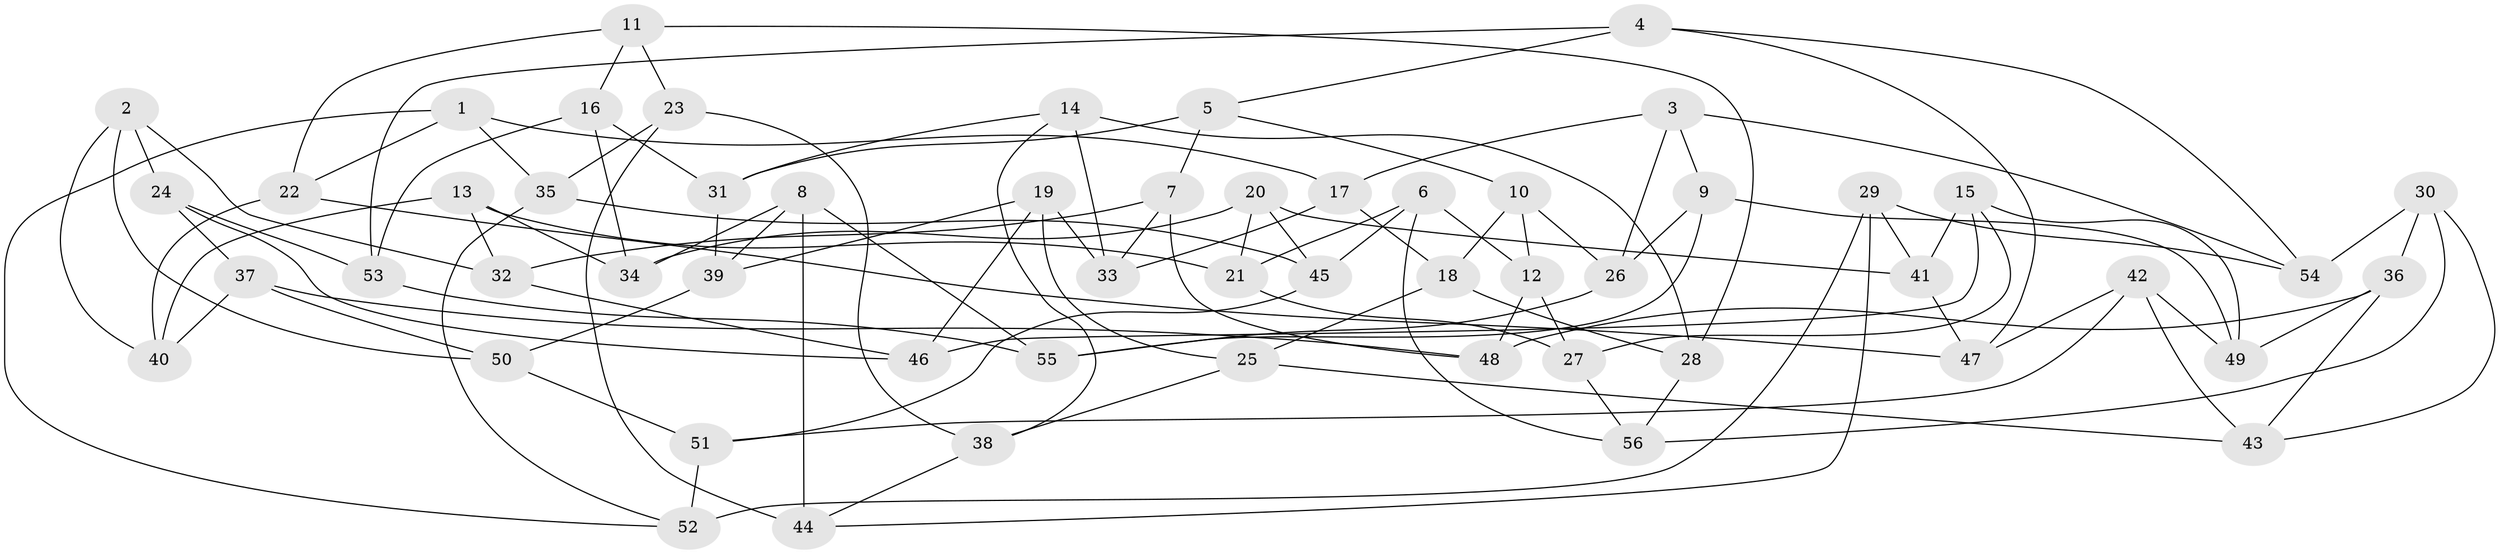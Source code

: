 // Generated by graph-tools (version 1.1) at 2025/38/03/09/25 02:38:02]
// undirected, 56 vertices, 112 edges
graph export_dot {
graph [start="1"]
  node [color=gray90,style=filled];
  1;
  2;
  3;
  4;
  5;
  6;
  7;
  8;
  9;
  10;
  11;
  12;
  13;
  14;
  15;
  16;
  17;
  18;
  19;
  20;
  21;
  22;
  23;
  24;
  25;
  26;
  27;
  28;
  29;
  30;
  31;
  32;
  33;
  34;
  35;
  36;
  37;
  38;
  39;
  40;
  41;
  42;
  43;
  44;
  45;
  46;
  47;
  48;
  49;
  50;
  51;
  52;
  53;
  54;
  55;
  56;
  1 -- 35;
  1 -- 22;
  1 -- 17;
  1 -- 52;
  2 -- 40;
  2 -- 32;
  2 -- 24;
  2 -- 50;
  3 -- 26;
  3 -- 17;
  3 -- 54;
  3 -- 9;
  4 -- 5;
  4 -- 47;
  4 -- 54;
  4 -- 53;
  5 -- 10;
  5 -- 7;
  5 -- 31;
  6 -- 21;
  6 -- 56;
  6 -- 45;
  6 -- 12;
  7 -- 48;
  7 -- 32;
  7 -- 33;
  8 -- 44;
  8 -- 39;
  8 -- 34;
  8 -- 55;
  9 -- 49;
  9 -- 55;
  9 -- 26;
  10 -- 26;
  10 -- 12;
  10 -- 18;
  11 -- 22;
  11 -- 16;
  11 -- 23;
  11 -- 28;
  12 -- 27;
  12 -- 48;
  13 -- 40;
  13 -- 34;
  13 -- 21;
  13 -- 32;
  14 -- 33;
  14 -- 31;
  14 -- 38;
  14 -- 28;
  15 -- 46;
  15 -- 49;
  15 -- 41;
  15 -- 27;
  16 -- 53;
  16 -- 34;
  16 -- 31;
  17 -- 18;
  17 -- 33;
  18 -- 25;
  18 -- 28;
  19 -- 33;
  19 -- 25;
  19 -- 46;
  19 -- 39;
  20 -- 45;
  20 -- 41;
  20 -- 21;
  20 -- 34;
  21 -- 27;
  22 -- 40;
  22 -- 47;
  23 -- 44;
  23 -- 35;
  23 -- 38;
  24 -- 37;
  24 -- 53;
  24 -- 46;
  25 -- 38;
  25 -- 43;
  26 -- 55;
  27 -- 56;
  28 -- 56;
  29 -- 41;
  29 -- 52;
  29 -- 54;
  29 -- 44;
  30 -- 56;
  30 -- 43;
  30 -- 36;
  30 -- 54;
  31 -- 39;
  32 -- 46;
  35 -- 45;
  35 -- 52;
  36 -- 48;
  36 -- 43;
  36 -- 49;
  37 -- 48;
  37 -- 40;
  37 -- 50;
  38 -- 44;
  39 -- 50;
  41 -- 47;
  42 -- 51;
  42 -- 49;
  42 -- 43;
  42 -- 47;
  45 -- 51;
  50 -- 51;
  51 -- 52;
  53 -- 55;
}
